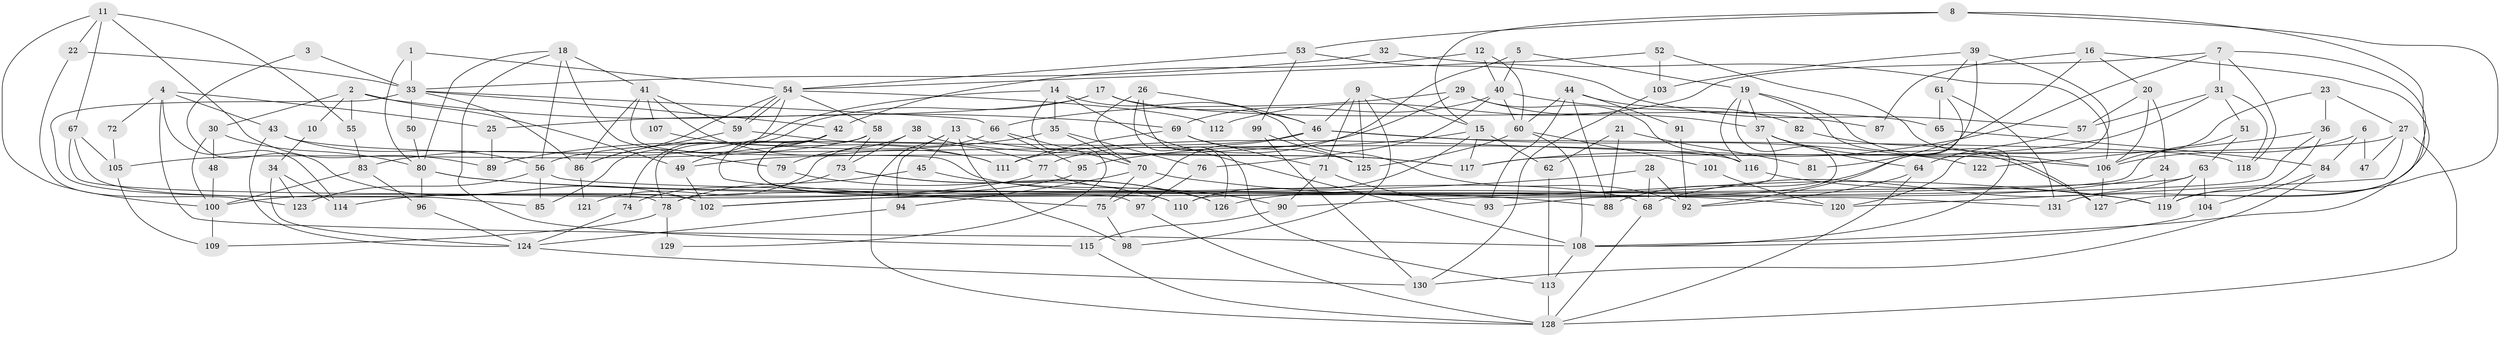 // coarse degree distribution, {5: 0.35443037974683544, 2: 0.08860759493670886, 3: 0.10126582278481013, 6: 0.16455696202531644, 8: 0.05063291139240506, 9: 0.0379746835443038, 7: 0.0759493670886076, 4: 0.08860759493670886, 1: 0.02531645569620253, 11: 0.012658227848101266}
// Generated by graph-tools (version 1.1) at 2025/37/03/04/25 23:37:03]
// undirected, 131 vertices, 262 edges
graph export_dot {
  node [color=gray90,style=filled];
  1;
  2;
  3;
  4;
  5;
  6;
  7;
  8;
  9;
  10;
  11;
  12;
  13;
  14;
  15;
  16;
  17;
  18;
  19;
  20;
  21;
  22;
  23;
  24;
  25;
  26;
  27;
  28;
  29;
  30;
  31;
  32;
  33;
  34;
  35;
  36;
  37;
  38;
  39;
  40;
  41;
  42;
  43;
  44;
  45;
  46;
  47;
  48;
  49;
  50;
  51;
  52;
  53;
  54;
  55;
  56;
  57;
  58;
  59;
  60;
  61;
  62;
  63;
  64;
  65;
  66;
  67;
  68;
  69;
  70;
  71;
  72;
  73;
  74;
  75;
  76;
  77;
  78;
  79;
  80;
  81;
  82;
  83;
  84;
  85;
  86;
  87;
  88;
  89;
  90;
  91;
  92;
  93;
  94;
  95;
  96;
  97;
  98;
  99;
  100;
  101;
  102;
  103;
  104;
  105;
  106;
  107;
  108;
  109;
  110;
  111;
  112;
  113;
  114;
  115;
  116;
  117;
  118;
  119;
  120;
  121;
  122;
  123;
  124;
  125;
  126;
  127;
  128;
  129;
  130;
  131;
  1 -- 54;
  1 -- 33;
  1 -- 80;
  2 -- 49;
  2 -- 55;
  2 -- 10;
  2 -- 30;
  2 -- 69;
  3 -- 102;
  3 -- 33;
  4 -- 108;
  4 -- 43;
  4 -- 25;
  4 -- 72;
  4 -- 114;
  5 -- 19;
  5 -- 77;
  5 -- 40;
  6 -- 106;
  6 -- 84;
  6 -- 47;
  7 -- 117;
  7 -- 31;
  7 -- 112;
  7 -- 118;
  7 -- 127;
  8 -- 131;
  8 -- 119;
  8 -- 15;
  8 -- 53;
  9 -- 46;
  9 -- 15;
  9 -- 71;
  9 -- 98;
  9 -- 125;
  10 -- 34;
  11 -- 89;
  11 -- 100;
  11 -- 22;
  11 -- 55;
  11 -- 67;
  12 -- 40;
  12 -- 42;
  12 -- 60;
  13 -- 128;
  13 -- 98;
  13 -- 45;
  13 -- 94;
  13 -- 117;
  14 -- 83;
  14 -- 35;
  14 -- 92;
  14 -- 108;
  14 -- 129;
  15 -- 110;
  15 -- 62;
  15 -- 95;
  15 -- 117;
  16 -- 20;
  16 -- 108;
  16 -- 81;
  16 -- 87;
  17 -- 74;
  17 -- 46;
  17 -- 25;
  17 -- 65;
  18 -- 80;
  18 -- 41;
  18 -- 56;
  18 -- 79;
  18 -- 115;
  19 -- 106;
  19 -- 108;
  19 -- 37;
  19 -- 93;
  19 -- 116;
  20 -- 24;
  20 -- 57;
  20 -- 106;
  21 -- 88;
  21 -- 62;
  21 -- 81;
  22 -- 123;
  22 -- 33;
  23 -- 27;
  23 -- 106;
  23 -- 36;
  24 -- 119;
  24 -- 126;
  25 -- 89;
  26 -- 70;
  26 -- 126;
  26 -- 46;
  26 -- 113;
  27 -- 117;
  27 -- 128;
  27 -- 47;
  27 -- 120;
  28 -- 92;
  28 -- 68;
  28 -- 102;
  29 -- 66;
  29 -- 116;
  29 -- 37;
  29 -- 49;
  30 -- 80;
  30 -- 48;
  30 -- 100;
  31 -- 57;
  31 -- 51;
  31 -- 111;
  31 -- 118;
  32 -- 33;
  32 -- 106;
  33 -- 86;
  33 -- 42;
  33 -- 50;
  33 -- 66;
  33 -- 85;
  34 -- 114;
  34 -- 124;
  34 -- 123;
  35 -- 76;
  35 -- 70;
  35 -- 89;
  36 -- 90;
  36 -- 119;
  36 -- 122;
  37 -- 64;
  37 -- 106;
  37 -- 110;
  38 -- 117;
  38 -- 73;
  38 -- 79;
  39 -- 120;
  39 -- 61;
  39 -- 88;
  39 -- 103;
  40 -- 60;
  40 -- 69;
  40 -- 76;
  40 -- 87;
  41 -- 111;
  41 -- 59;
  41 -- 68;
  41 -- 86;
  41 -- 107;
  42 -- 49;
  42 -- 75;
  42 -- 78;
  42 -- 110;
  43 -- 56;
  43 -- 124;
  43 -- 116;
  44 -- 93;
  44 -- 60;
  44 -- 82;
  44 -- 88;
  44 -- 91;
  45 -- 78;
  45 -- 90;
  46 -- 118;
  46 -- 56;
  46 -- 75;
  46 -- 122;
  48 -- 100;
  49 -- 102;
  50 -- 80;
  51 -- 63;
  51 -- 78;
  52 -- 54;
  52 -- 127;
  52 -- 103;
  53 -- 54;
  53 -- 57;
  53 -- 99;
  54 -- 85;
  54 -- 59;
  54 -- 59;
  54 -- 58;
  54 -- 86;
  54 -- 112;
  55 -- 83;
  56 -- 85;
  56 -- 123;
  56 -- 131;
  57 -- 64;
  58 -- 73;
  58 -- 97;
  58 -- 105;
  59 -- 86;
  59 -- 77;
  60 -- 125;
  60 -- 101;
  60 -- 108;
  61 -- 92;
  61 -- 65;
  61 -- 131;
  62 -- 113;
  63 -- 68;
  63 -- 119;
  63 -- 102;
  63 -- 104;
  64 -- 128;
  64 -- 92;
  65 -- 84;
  66 -- 70;
  66 -- 95;
  66 -- 121;
  67 -- 102;
  67 -- 78;
  67 -- 105;
  68 -- 128;
  69 -- 71;
  69 -- 111;
  69 -- 125;
  70 -- 75;
  70 -- 119;
  70 -- 94;
  71 -- 90;
  71 -- 93;
  72 -- 105;
  73 -- 110;
  73 -- 126;
  73 -- 74;
  74 -- 124;
  75 -- 98;
  76 -- 97;
  77 -- 100;
  77 -- 126;
  78 -- 109;
  78 -- 129;
  79 -- 126;
  80 -- 88;
  80 -- 96;
  80 -- 120;
  82 -- 127;
  83 -- 100;
  83 -- 96;
  84 -- 130;
  84 -- 104;
  86 -- 121;
  90 -- 115;
  91 -- 92;
  94 -- 124;
  95 -- 114;
  96 -- 124;
  97 -- 128;
  99 -- 125;
  99 -- 130;
  100 -- 109;
  101 -- 120;
  103 -- 130;
  104 -- 108;
  105 -- 109;
  106 -- 127;
  107 -- 111;
  108 -- 113;
  113 -- 128;
  115 -- 128;
  116 -- 119;
  124 -- 130;
}
